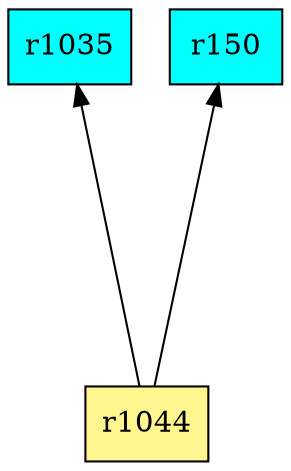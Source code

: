 digraph G {
rankdir=BT;ranksep="2.0";
"r1035" [shape=record,fillcolor=cyan,style=filled,label="{r1035}"];
"r150" [shape=record,fillcolor=cyan,style=filled,label="{r150}"];
"r1044" [shape=record,fillcolor=khaki1,style=filled,label="{r1044}"];
"r1044" -> "r1035"
"r1044" -> "r150"
}